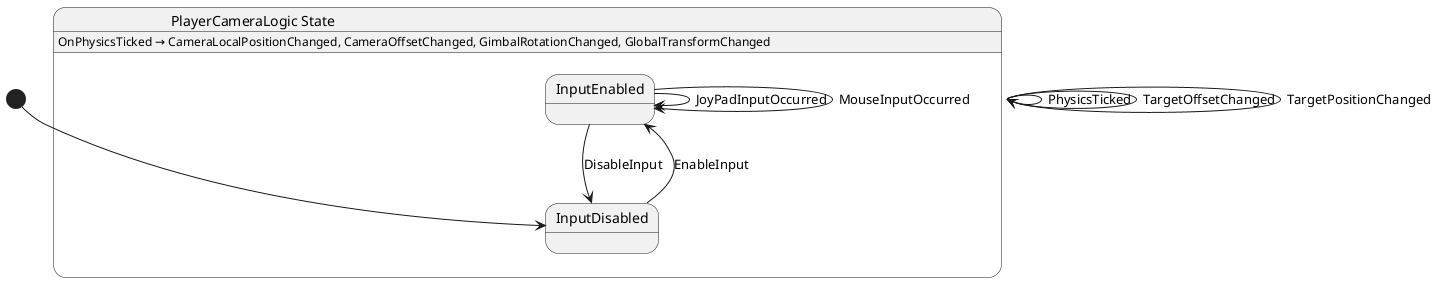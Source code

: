 @startuml PlayerCameraLogic
state "PlayerCameraLogic State" as GameDemo_PlayerCameraLogic_State {
  state "InputEnabled" as GameDemo_PlayerCameraLogic_State_InputEnabled
  state "InputDisabled" as GameDemo_PlayerCameraLogic_State_InputDisabled
}

GameDemo_PlayerCameraLogic_State --> GameDemo_PlayerCameraLogic_State : PhysicsTicked
GameDemo_PlayerCameraLogic_State --> GameDemo_PlayerCameraLogic_State : TargetOffsetChanged
GameDemo_PlayerCameraLogic_State --> GameDemo_PlayerCameraLogic_State : TargetPositionChanged
GameDemo_PlayerCameraLogic_State_InputDisabled --> GameDemo_PlayerCameraLogic_State_InputEnabled : EnableInput
GameDemo_PlayerCameraLogic_State_InputEnabled --> GameDemo_PlayerCameraLogic_State_InputDisabled : DisableInput
GameDemo_PlayerCameraLogic_State_InputEnabled --> GameDemo_PlayerCameraLogic_State_InputEnabled : JoyPadInputOccurred
GameDemo_PlayerCameraLogic_State_InputEnabled --> GameDemo_PlayerCameraLogic_State_InputEnabled : MouseInputOccurred

GameDemo_PlayerCameraLogic_State : OnPhysicsTicked → CameraLocalPositionChanged, CameraOffsetChanged, GimbalRotationChanged, GlobalTransformChanged

[*] --> GameDemo_PlayerCameraLogic_State_InputDisabled
@enduml